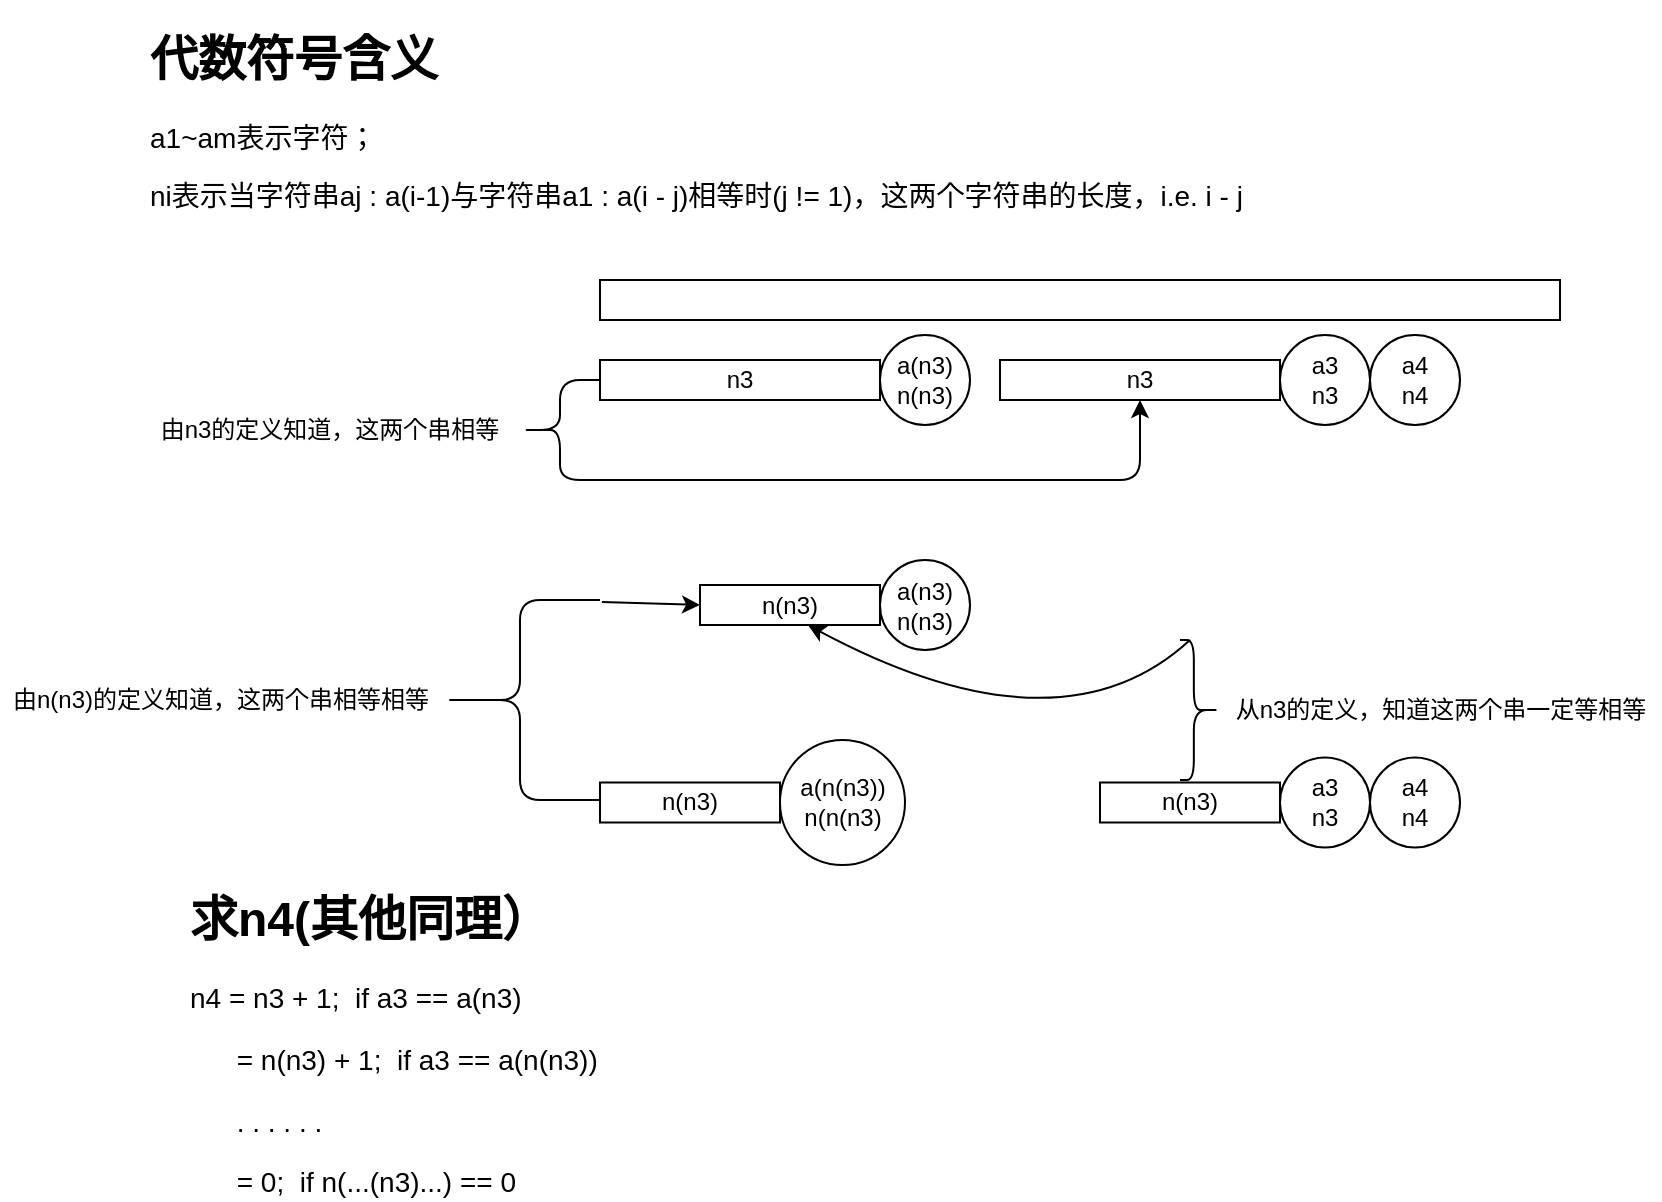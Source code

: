 <mxfile version="12.4.2" type="device" pages="1"><diagram id="_VFmofUXFaTfu8qzHi44" name="Page-1"><mxGraphModel dx="1759" dy="571" grid="1" gridSize="10" guides="1" tooltips="1" connect="1" arrows="1" fold="1" page="1" pageScale="1" pageWidth="827" pageHeight="1169" math="0" shadow="0"><root><mxCell id="0"/><mxCell id="1" parent="0"/><mxCell id="QkIrYgaG4S5HkE_Pshfg-1" value="" style="rounded=0;whiteSpace=wrap;html=1;" vertex="1" parent="1"><mxGeometry x="270" y="210" width="480" height="20" as="geometry"/></mxCell><mxCell id="QkIrYgaG4S5HkE_Pshfg-2" value="n3" style="rounded=0;whiteSpace=wrap;html=1;" vertex="1" parent="1"><mxGeometry x="270" y="250" width="140" height="20" as="geometry"/></mxCell><mxCell id="QkIrYgaG4S5HkE_Pshfg-3" value="n3" style="rounded=0;whiteSpace=wrap;html=1;" vertex="1" parent="1"><mxGeometry x="470" y="250" width="140" height="20" as="geometry"/></mxCell><mxCell id="QkIrYgaG4S5HkE_Pshfg-4" value="a(n3)&lt;br&gt;n(n3)" style="ellipse;whiteSpace=wrap;html=1;aspect=fixed;" vertex="1" parent="1"><mxGeometry x="410" y="237.5" width="45" height="45" as="geometry"/></mxCell><mxCell id="QkIrYgaG4S5HkE_Pshfg-5" value="&lt;font style=&quot;font-size: 12px&quot;&gt;a3&lt;br&gt;n3&lt;br&gt;&lt;/font&gt;" style="ellipse;whiteSpace=wrap;html=1;aspect=fixed;" vertex="1" parent="1"><mxGeometry x="610" y="237.5" width="45" height="45" as="geometry"/></mxCell><mxCell id="QkIrYgaG4S5HkE_Pshfg-7" value="a4&lt;br&gt;n4" style="ellipse;whiteSpace=wrap;html=1;aspect=fixed;" vertex="1" parent="1"><mxGeometry x="655" y="237.5" width="45" height="45" as="geometry"/></mxCell><mxCell id="QkIrYgaG4S5HkE_Pshfg-8" value="" style="shape=curlyBracket;whiteSpace=wrap;html=1;rounded=1;" vertex="1" parent="1"><mxGeometry x="230" y="260" width="40" height="50" as="geometry"/></mxCell><mxCell id="QkIrYgaG4S5HkE_Pshfg-14" value="" style="edgeStyle=segmentEdgeStyle;endArrow=classic;html=1;exitX=1;exitY=1;exitDx=0;exitDy=0;exitPerimeter=0;entryX=0.5;entryY=1;entryDx=0;entryDy=0;" edge="1" parent="1" source="QkIrYgaG4S5HkE_Pshfg-8" target="QkIrYgaG4S5HkE_Pshfg-3"><mxGeometry width="50" height="50" relative="1" as="geometry"><mxPoint x="340" y="400" as="sourcePoint"/><mxPoint x="560" y="320" as="targetPoint"/><Array as="points"><mxPoint x="540" y="310"/></Array></mxGeometry></mxCell><mxCell id="QkIrYgaG4S5HkE_Pshfg-15" value="由n3的定义知道，这两个串相等" style="text;html=1;strokeColor=none;fillColor=none;align=center;verticalAlign=middle;whiteSpace=wrap;rounded=0;" vertex="1" parent="1"><mxGeometry x="40" y="275" width="190" height="20" as="geometry"/></mxCell><mxCell id="QkIrYgaG4S5HkE_Pshfg-20" value="&lt;h1&gt;代数符号含义&lt;/h1&gt;&lt;p&gt;&lt;span style=&quot;font-size: 14px&quot;&gt;a1~am表示字符；&lt;/span&gt;&lt;/p&gt;&lt;p&gt;&lt;span style=&quot;font-size: 14px&quot;&gt;ni表示当字符串aj : a(i-1)与字符串a1 : a(i - j)相等时(j != 1)，这两个字符串的长度，i.e. i - j&lt;/span&gt;&lt;/p&gt;" style="text;html=1;strokeColor=none;fillColor=none;spacing=5;spacingTop=-20;whiteSpace=wrap;overflow=hidden;rounded=0;" vertex="1" parent="1"><mxGeometry x="40" y="80" width="650" height="100" as="geometry"/></mxCell><mxCell id="QkIrYgaG4S5HkE_Pshfg-21" value="n(n3)" style="rounded=0;whiteSpace=wrap;html=1;" vertex="1" parent="1"><mxGeometry x="520" y="461.25" width="90" height="20" as="geometry"/></mxCell><mxCell id="QkIrYgaG4S5HkE_Pshfg-22" value="&lt;font style=&quot;font-size: 12px&quot;&gt;a3&lt;br&gt;n3&lt;br&gt;&lt;/font&gt;" style="ellipse;whiteSpace=wrap;html=1;aspect=fixed;" vertex="1" parent="1"><mxGeometry x="610" y="448.75" width="45" height="45" as="geometry"/></mxCell><mxCell id="QkIrYgaG4S5HkE_Pshfg-23" value="a4&lt;br&gt;n4" style="ellipse;whiteSpace=wrap;html=1;aspect=fixed;" vertex="1" parent="1"><mxGeometry x="655" y="448.75" width="45" height="45" as="geometry"/></mxCell><mxCell id="QkIrYgaG4S5HkE_Pshfg-24" value="n(n3)" style="rounded=0;whiteSpace=wrap;html=1;" vertex="1" parent="1"><mxGeometry x="270" y="461.25" width="90" height="20" as="geometry"/></mxCell><mxCell id="QkIrYgaG4S5HkE_Pshfg-25" value="&lt;font style=&quot;font-size: 12px&quot;&gt;a(n(n3))&lt;br&gt;n(n(n3)&lt;br&gt;&lt;/font&gt;" style="ellipse;whiteSpace=wrap;html=1;aspect=fixed;" vertex="1" parent="1"><mxGeometry x="360" y="440" width="62.5" height="62.5" as="geometry"/></mxCell><mxCell id="QkIrYgaG4S5HkE_Pshfg-28" value="n(n3)" style="rounded=0;whiteSpace=wrap;html=1;" vertex="1" parent="1"><mxGeometry x="320" y="362.5" width="90" height="20" as="geometry"/></mxCell><mxCell id="QkIrYgaG4S5HkE_Pshfg-29" value="&lt;font style=&quot;font-size: 12px&quot;&gt;a(n3)&lt;br&gt;n(n3)&lt;br&gt;&lt;/font&gt;" style="ellipse;whiteSpace=wrap;html=1;aspect=fixed;" vertex="1" parent="1"><mxGeometry x="410" y="350" width="45" height="45" as="geometry"/></mxCell><mxCell id="QkIrYgaG4S5HkE_Pshfg-30" value="" style="shape=curlyBracket;whiteSpace=wrap;html=1;rounded=1;" vertex="1" parent="1"><mxGeometry x="190" y="370" width="80" height="100" as="geometry"/></mxCell><mxCell id="QkIrYgaG4S5HkE_Pshfg-32" value="由n(n3)的定义知道，这两个串相等相等" style="text;html=1;align=center;verticalAlign=middle;resizable=0;points=[];;autosize=1;" vertex="1" parent="1"><mxGeometry x="-30" y="410" width="220" height="20" as="geometry"/></mxCell><mxCell id="QkIrYgaG4S5HkE_Pshfg-33" value="" style="endArrow=classic;html=1;exitX=1.012;exitY=0.01;exitDx=0;exitDy=0;exitPerimeter=0;entryX=0;entryY=0.5;entryDx=0;entryDy=0;" edge="1" parent="1" source="QkIrYgaG4S5HkE_Pshfg-30" target="QkIrYgaG4S5HkE_Pshfg-28"><mxGeometry width="50" height="50" relative="1" as="geometry"><mxPoint x="270" y="470" as="sourcePoint"/><mxPoint x="340.711" y="420" as="targetPoint"/></mxGeometry></mxCell><mxCell id="QkIrYgaG4S5HkE_Pshfg-34" value="" style="shape=curlyBracket;whiteSpace=wrap;html=1;rounded=1;size=0.654;rotation=-180;" vertex="1" parent="1"><mxGeometry x="560" y="390" width="20" height="70" as="geometry"/></mxCell><mxCell id="QkIrYgaG4S5HkE_Pshfg-39" value="从n3的定义，知道这两个串一定等相等" style="text;html=1;align=center;verticalAlign=middle;resizable=0;points=[];;autosize=1;" vertex="1" parent="1"><mxGeometry x="580" y="415" width="220" height="20" as="geometry"/></mxCell><mxCell id="QkIrYgaG4S5HkE_Pshfg-40" value="" style="curved=1;endArrow=classic;html=1;exitX=0.75;exitY=1;exitDx=0;exitDy=0;entryX=0.6;entryY=1.002;entryDx=0;entryDy=0;entryPerimeter=0;" edge="1" parent="1" source="QkIrYgaG4S5HkE_Pshfg-34" target="QkIrYgaG4S5HkE_Pshfg-28"><mxGeometry width="50" height="50" relative="1" as="geometry"><mxPoint x="430" y="460" as="sourcePoint"/><mxPoint x="480" y="410" as="targetPoint"/><Array as="points"><mxPoint x="500" y="450"/></Array></mxGeometry></mxCell><mxCell id="QkIrYgaG4S5HkE_Pshfg-41" value="&lt;h1&gt;求n4(其他同理）&lt;/h1&gt;&lt;p style=&quot;font-size: 14px&quot;&gt;&lt;font style=&quot;font-size: 14px&quot;&gt;n4 = n3 + 1;&amp;nbsp; if a3 == a(n3)&lt;/font&gt;&lt;/p&gt;&lt;p style=&quot;font-size: 14px&quot;&gt;&lt;font style=&quot;font-size: 14px&quot;&gt;&amp;nbsp; &amp;nbsp; &amp;nbsp; = n(n3) + 1;&amp;nbsp; if a3 == a(n(n3))&lt;/font&gt;&lt;/p&gt;&lt;p style=&quot;font-size: 14px&quot;&gt;&lt;font style=&quot;font-size: 14px&quot;&gt;&amp;nbsp; &amp;nbsp; &amp;nbsp; . . . . . .&lt;/font&gt;&lt;/p&gt;&lt;p style=&quot;font-size: 14px&quot;&gt;&lt;font style=&quot;font-size: 14px&quot;&gt;&amp;nbsp; &amp;nbsp; &amp;nbsp; = 0;&amp;nbsp; if n(...(n3)...) == 0&lt;/font&gt;&lt;/p&gt;" style="text;html=1;strokeColor=none;fillColor=none;spacing=5;spacingTop=-20;whiteSpace=wrap;overflow=hidden;rounded=0;" vertex="1" parent="1"><mxGeometry x="60" y="510" width="560" height="160" as="geometry"/></mxCell></root></mxGraphModel></diagram></mxfile>